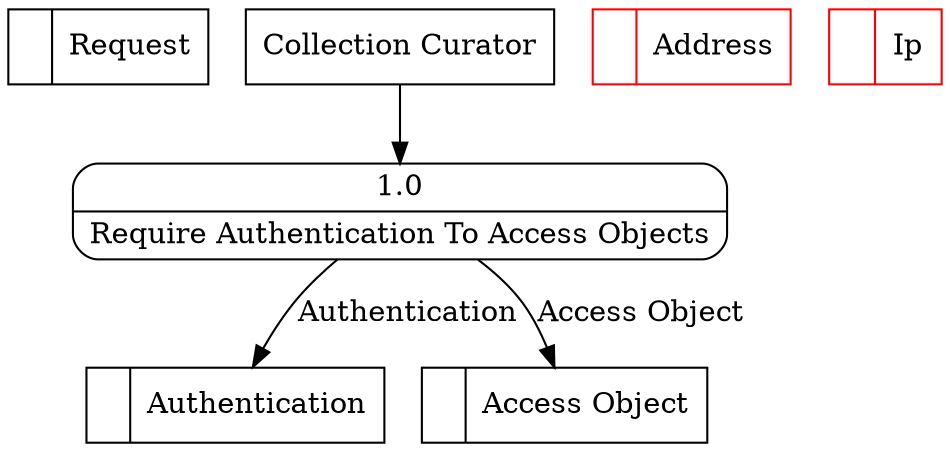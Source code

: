 digraph dfd2{ 
node[shape=record]
200 [label="<f0>  |<f1> Request " ];
201 [label="<f0>  |<f1> Authentication " ];
202 [label="<f0>  |<f1> Address " color=red];
203 [label="<f0>  |<f1> Access Object " ];
204 [label="<f0>  |<f1> Ip " color=red];
205 [label="Collection Curator" shape=box];
206 [label="{<f0> 1.0|<f1> Require Authentication To Access Objects }" shape=Mrecord];
205 -> 206
206 -> 201 [label="Authentication"]
206 -> 203 [label="Access Object"]
}